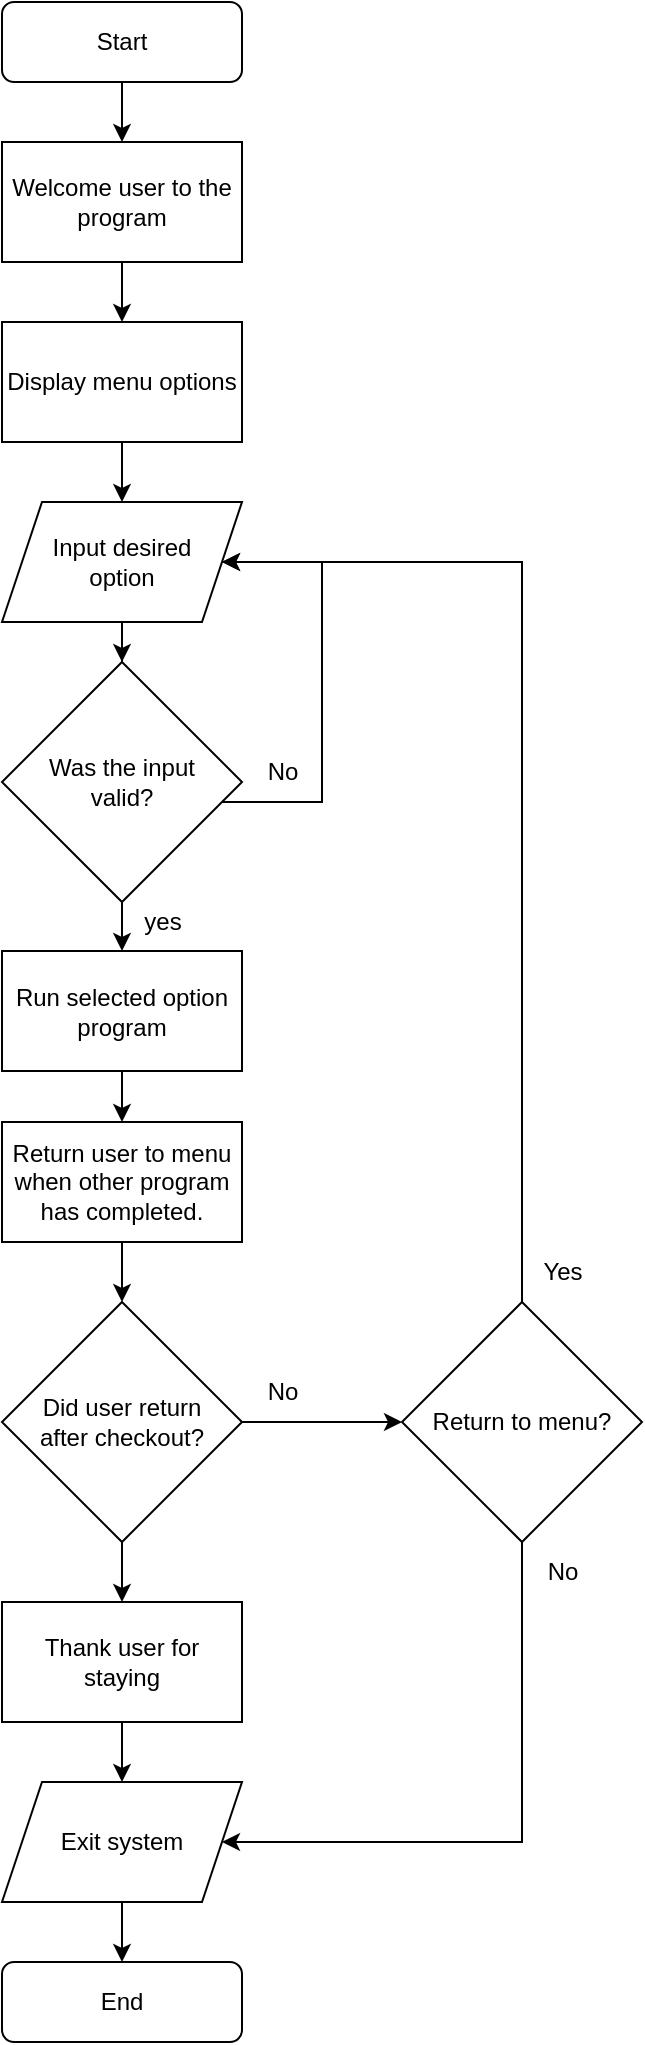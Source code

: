 <mxfile version="22.0.8" type="github">
  <diagram name="Page-1" id="bdC-seOQ_VLCglBhta-X">
    <mxGraphModel dx="2100" dy="1068" grid="1" gridSize="10" guides="1" tooltips="1" connect="1" arrows="1" fold="1" page="1" pageScale="1" pageWidth="827" pageHeight="1169" math="0" shadow="0">
      <root>
        <mxCell id="0" />
        <mxCell id="1" parent="0" />
        <mxCell id="fMJ7wgTORC52Dzvs_slK-13" value="" style="edgeStyle=orthogonalEdgeStyle;rounded=0;orthogonalLoop=1;jettySize=auto;html=1;" edge="1" parent="1" source="fMJ7wgTORC52Dzvs_slK-1" target="fMJ7wgTORC52Dzvs_slK-3">
          <mxGeometry relative="1" as="geometry" />
        </mxCell>
        <mxCell id="fMJ7wgTORC52Dzvs_slK-1" value="Start" style="rounded=1;whiteSpace=wrap;html=1;fontSize=12;glass=0;strokeWidth=1;shadow=0;" vertex="1" parent="1">
          <mxGeometry x="320" y="80" width="120" height="40" as="geometry" />
        </mxCell>
        <mxCell id="fMJ7wgTORC52Dzvs_slK-14" value="" style="edgeStyle=orthogonalEdgeStyle;rounded=0;orthogonalLoop=1;jettySize=auto;html=1;" edge="1" parent="1" source="fMJ7wgTORC52Dzvs_slK-3" target="fMJ7wgTORC52Dzvs_slK-5">
          <mxGeometry relative="1" as="geometry" />
        </mxCell>
        <mxCell id="fMJ7wgTORC52Dzvs_slK-3" value="Welcome user to the program" style="rounded=0;whiteSpace=wrap;html=1;" vertex="1" parent="1">
          <mxGeometry x="320" y="150" width="120" height="60" as="geometry" />
        </mxCell>
        <mxCell id="fMJ7wgTORC52Dzvs_slK-15" value="" style="edgeStyle=orthogonalEdgeStyle;rounded=0;orthogonalLoop=1;jettySize=auto;html=1;" edge="1" parent="1" source="fMJ7wgTORC52Dzvs_slK-5">
          <mxGeometry relative="1" as="geometry">
            <mxPoint x="380" y="330" as="targetPoint" />
          </mxGeometry>
        </mxCell>
        <mxCell id="fMJ7wgTORC52Dzvs_slK-5" value="Display menu options" style="rounded=0;whiteSpace=wrap;html=1;" vertex="1" parent="1">
          <mxGeometry x="320" y="240" width="120" height="60" as="geometry" />
        </mxCell>
        <mxCell id="fMJ7wgTORC52Dzvs_slK-16" value="" style="edgeStyle=orthogonalEdgeStyle;rounded=0;orthogonalLoop=1;jettySize=auto;html=1;" edge="1" parent="1" source="fMJ7wgTORC52Dzvs_slK-6" target="fMJ7wgTORC52Dzvs_slK-7">
          <mxGeometry relative="1" as="geometry" />
        </mxCell>
        <mxCell id="fMJ7wgTORC52Dzvs_slK-6" value="Input desired&lt;br&gt;option" style="shape=parallelogram;perimeter=parallelogramPerimeter;whiteSpace=wrap;html=1;fixedSize=1;" vertex="1" parent="1">
          <mxGeometry x="320" y="330" width="120" height="60" as="geometry" />
        </mxCell>
        <mxCell id="fMJ7wgTORC52Dzvs_slK-8" style="edgeStyle=orthogonalEdgeStyle;rounded=0;orthogonalLoop=1;jettySize=auto;html=1;entryX=1;entryY=0.5;entryDx=0;entryDy=0;" edge="1" parent="1" source="fMJ7wgTORC52Dzvs_slK-7" target="fMJ7wgTORC52Dzvs_slK-6">
          <mxGeometry relative="1" as="geometry">
            <Array as="points">
              <mxPoint x="480" y="480" />
              <mxPoint x="480" y="360" />
            </Array>
          </mxGeometry>
        </mxCell>
        <mxCell id="fMJ7wgTORC52Dzvs_slK-17" value="" style="edgeStyle=orthogonalEdgeStyle;rounded=0;orthogonalLoop=1;jettySize=auto;html=1;entryX=0.5;entryY=0;entryDx=0;entryDy=0;" edge="1" parent="1" source="fMJ7wgTORC52Dzvs_slK-7" target="fMJ7wgTORC52Dzvs_slK-10">
          <mxGeometry relative="1" as="geometry" />
        </mxCell>
        <mxCell id="fMJ7wgTORC52Dzvs_slK-7" value="Was the input&lt;br&gt;valid?" style="rhombus;whiteSpace=wrap;html=1;" vertex="1" parent="1">
          <mxGeometry x="320" y="410" width="120" height="120" as="geometry" />
        </mxCell>
        <mxCell id="fMJ7wgTORC52Dzvs_slK-9" value="No" style="text;html=1;align=center;verticalAlign=middle;resizable=0;points=[];autosize=1;strokeColor=none;fillColor=none;" vertex="1" parent="1">
          <mxGeometry x="440" y="450" width="40" height="30" as="geometry" />
        </mxCell>
        <mxCell id="fMJ7wgTORC52Dzvs_slK-18" value="" style="edgeStyle=orthogonalEdgeStyle;rounded=0;orthogonalLoop=1;jettySize=auto;html=1;" edge="1" parent="1" source="fMJ7wgTORC52Dzvs_slK-10" target="fMJ7wgTORC52Dzvs_slK-11">
          <mxGeometry relative="1" as="geometry" />
        </mxCell>
        <mxCell id="fMJ7wgTORC52Dzvs_slK-10" value="Run selected option program" style="rounded=0;whiteSpace=wrap;html=1;" vertex="1" parent="1">
          <mxGeometry x="320" y="554.5" width="120" height="60" as="geometry" />
        </mxCell>
        <mxCell id="fMJ7wgTORC52Dzvs_slK-21" value="" style="edgeStyle=orthogonalEdgeStyle;rounded=0;orthogonalLoop=1;jettySize=auto;html=1;" edge="1" parent="1" source="fMJ7wgTORC52Dzvs_slK-11" target="fMJ7wgTORC52Dzvs_slK-20">
          <mxGeometry relative="1" as="geometry" />
        </mxCell>
        <mxCell id="fMJ7wgTORC52Dzvs_slK-11" value="Return user to menu when other program has completed." style="rounded=0;whiteSpace=wrap;html=1;" vertex="1" parent="1">
          <mxGeometry x="320" y="640" width="120" height="60" as="geometry" />
        </mxCell>
        <mxCell id="fMJ7wgTORC52Dzvs_slK-19" value="yes" style="text;html=1;align=center;verticalAlign=middle;resizable=0;points=[];autosize=1;strokeColor=none;fillColor=none;" vertex="1" parent="1">
          <mxGeometry x="380" y="524.5" width="40" height="30" as="geometry" />
        </mxCell>
        <mxCell id="fMJ7wgTORC52Dzvs_slK-33" value="" style="edgeStyle=orthogonalEdgeStyle;rounded=0;orthogonalLoop=1;jettySize=auto;html=1;" edge="1" parent="1" source="fMJ7wgTORC52Dzvs_slK-20" target="fMJ7wgTORC52Dzvs_slK-25">
          <mxGeometry relative="1" as="geometry" />
        </mxCell>
        <mxCell id="fMJ7wgTORC52Dzvs_slK-20" value="Did user return&lt;br&gt;after checkout?" style="rhombus;whiteSpace=wrap;html=1;" vertex="1" parent="1">
          <mxGeometry x="320" y="730" width="120" height="120" as="geometry" />
        </mxCell>
        <mxCell id="fMJ7wgTORC52Dzvs_slK-23" value="No" style="text;html=1;align=center;verticalAlign=middle;resizable=0;points=[];autosize=1;strokeColor=none;fillColor=none;" vertex="1" parent="1">
          <mxGeometry x="440" y="760" width="40" height="30" as="geometry" />
        </mxCell>
        <mxCell id="fMJ7wgTORC52Dzvs_slK-40" value="" style="edgeStyle=orthogonalEdgeStyle;rounded=0;orthogonalLoop=1;jettySize=auto;html=1;" edge="1" parent="1" source="fMJ7wgTORC52Dzvs_slK-25" target="fMJ7wgTORC52Dzvs_slK-38">
          <mxGeometry relative="1" as="geometry" />
        </mxCell>
        <mxCell id="fMJ7wgTORC52Dzvs_slK-25" value="Thank user for staying" style="rounded=0;whiteSpace=wrap;html=1;" vertex="1" parent="1">
          <mxGeometry x="320" y="880" width="120" height="60" as="geometry" />
        </mxCell>
        <mxCell id="fMJ7wgTORC52Dzvs_slK-30" style="edgeStyle=orthogonalEdgeStyle;rounded=0;orthogonalLoop=1;jettySize=auto;html=1;entryX=1;entryY=0.5;entryDx=0;entryDy=0;" edge="1" parent="1" source="fMJ7wgTORC52Dzvs_slK-27" target="fMJ7wgTORC52Dzvs_slK-6">
          <mxGeometry relative="1" as="geometry">
            <Array as="points">
              <mxPoint x="580" y="360" />
            </Array>
          </mxGeometry>
        </mxCell>
        <mxCell id="fMJ7wgTORC52Dzvs_slK-27" value="Return to menu?" style="rhombus;whiteSpace=wrap;html=1;" vertex="1" parent="1">
          <mxGeometry x="520" y="730" width="120" height="120" as="geometry" />
        </mxCell>
        <mxCell id="fMJ7wgTORC52Dzvs_slK-29" value="" style="endArrow=classic;html=1;rounded=0;exitX=1;exitY=0.5;exitDx=0;exitDy=0;entryX=0;entryY=0.5;entryDx=0;entryDy=0;" edge="1" parent="1" source="fMJ7wgTORC52Dzvs_slK-20" target="fMJ7wgTORC52Dzvs_slK-27">
          <mxGeometry width="50" height="50" relative="1" as="geometry">
            <mxPoint x="400" y="780" as="sourcePoint" />
            <mxPoint x="450" y="730" as="targetPoint" />
          </mxGeometry>
        </mxCell>
        <mxCell id="fMJ7wgTORC52Dzvs_slK-31" value="No" style="text;html=1;align=center;verticalAlign=middle;resizable=0;points=[];autosize=1;strokeColor=none;fillColor=none;" vertex="1" parent="1">
          <mxGeometry x="580" y="850" width="40" height="30" as="geometry" />
        </mxCell>
        <mxCell id="fMJ7wgTORC52Dzvs_slK-32" value="Yes" style="text;html=1;align=center;verticalAlign=middle;resizable=0;points=[];autosize=1;strokeColor=none;fillColor=none;" vertex="1" parent="1">
          <mxGeometry x="580" y="700" width="40" height="30" as="geometry" />
        </mxCell>
        <mxCell id="fMJ7wgTORC52Dzvs_slK-34" value="End" style="rounded=1;whiteSpace=wrap;html=1;fontSize=12;glass=0;strokeWidth=1;shadow=0;" vertex="1" parent="1">
          <mxGeometry x="320" y="1060" width="120" height="40" as="geometry" />
        </mxCell>
        <mxCell id="fMJ7wgTORC52Dzvs_slK-36" value="" style="endArrow=classic;html=1;rounded=0;exitX=0.5;exitY=1;exitDx=0;exitDy=0;" edge="1" parent="1" source="fMJ7wgTORC52Dzvs_slK-27" target="fMJ7wgTORC52Dzvs_slK-38">
          <mxGeometry width="50" height="50" relative="1" as="geometry">
            <mxPoint x="360" y="1000" as="sourcePoint" />
            <mxPoint x="440" y="990" as="targetPoint" />
            <Array as="points">
              <mxPoint x="580" y="1000" />
              <mxPoint x="510" y="1000" />
            </Array>
          </mxGeometry>
        </mxCell>
        <mxCell id="fMJ7wgTORC52Dzvs_slK-39" value="" style="edgeStyle=orthogonalEdgeStyle;rounded=0;orthogonalLoop=1;jettySize=auto;html=1;" edge="1" parent="1" source="fMJ7wgTORC52Dzvs_slK-38" target="fMJ7wgTORC52Dzvs_slK-34">
          <mxGeometry relative="1" as="geometry" />
        </mxCell>
        <mxCell id="fMJ7wgTORC52Dzvs_slK-38" value="Exit system" style="shape=parallelogram;perimeter=parallelogramPerimeter;whiteSpace=wrap;html=1;fixedSize=1;" vertex="1" parent="1">
          <mxGeometry x="320" y="970" width="120" height="60" as="geometry" />
        </mxCell>
      </root>
    </mxGraphModel>
  </diagram>
</mxfile>
